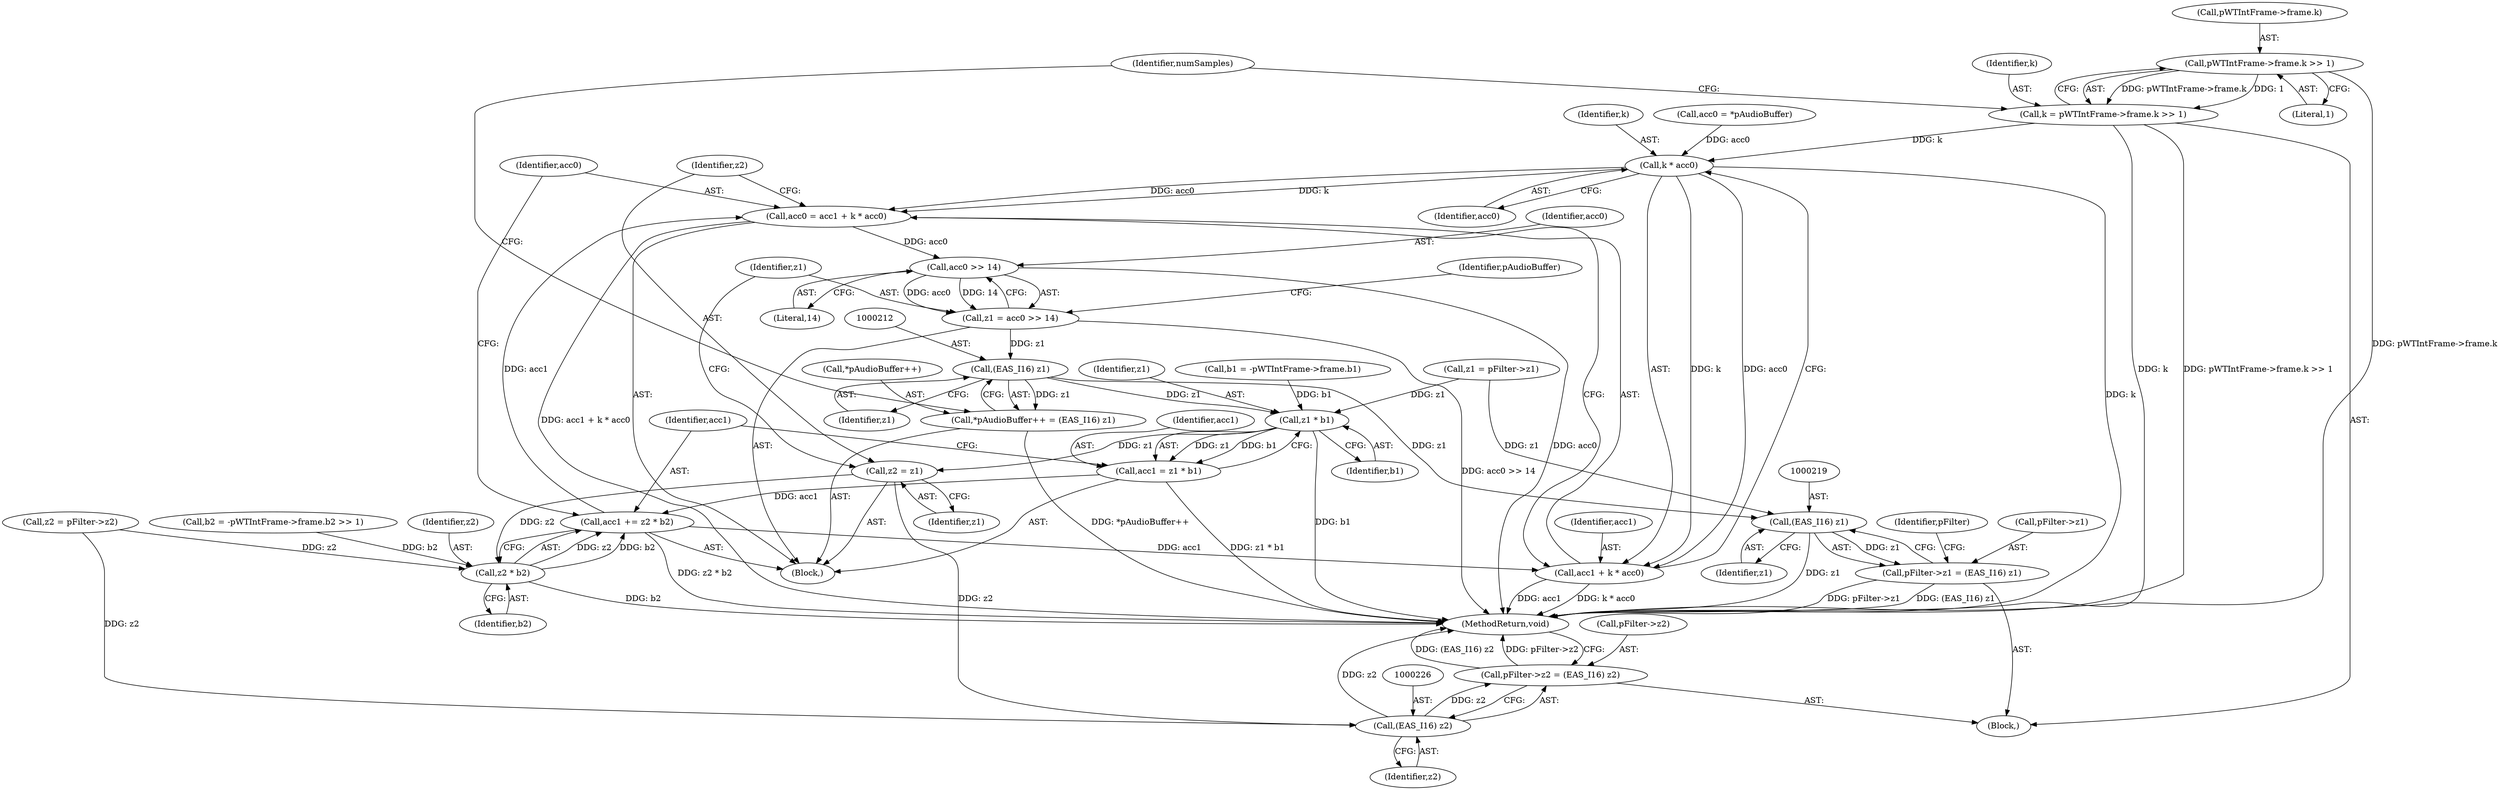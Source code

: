 digraph "0_Android_3ac044334c3ff6a61cb4238ff3ddaf17c7efcf49_3@pointer" {
"1000167" [label="(Call,pWTIntFrame->frame.k >> 1)"];
"1000165" [label="(Call,k = pWTIntFrame->frame.k >> 1)"];
"1000196" [label="(Call,k * acc0)"];
"1000192" [label="(Call,acc0 = acc1 + k * acc0)"];
"1000204" [label="(Call,acc0 >> 14)"];
"1000202" [label="(Call,z1 = acc0 >> 14)"];
"1000211" [label="(Call,(EAS_I16) z1)"];
"1000184" [label="(Call,z1 * b1)"];
"1000182" [label="(Call,acc1 = z1 * b1)"];
"1000187" [label="(Call,acc1 += z2 * b2)"];
"1000194" [label="(Call,acc1 + k * acc0)"];
"1000199" [label="(Call,z2 = z1)"];
"1000189" [label="(Call,z2 * b2)"];
"1000225" [label="(Call,(EAS_I16) z2)"];
"1000221" [label="(Call,pFilter->z2 = (EAS_I16) z2)"];
"1000207" [label="(Call,*pAudioBuffer++ = (EAS_I16) z1)"];
"1000218" [label="(Call,(EAS_I16) z1)"];
"1000214" [label="(Call,pFilter->z1 = (EAS_I16) z1)"];
"1000195" [label="(Identifier,acc1)"];
"1000228" [label="(MethodReturn,void)"];
"1000142" [label="(Call,z2 = pFilter->z2)"];
"1000200" [label="(Identifier,z2)"];
"1000183" [label="(Identifier,acc1)"];
"1000168" [label="(Call,pWTIntFrame->frame.k)"];
"1000227" [label="(Identifier,z2)"];
"1000173" [label="(Literal,1)"];
"1000186" [label="(Identifier,b1)"];
"1000155" [label="(Call,b2 = -pWTIntFrame->frame.b2 >> 1)"];
"1000203" [label="(Identifier,z1)"];
"1000176" [label="(Identifier,numSamples)"];
"1000177" [label="(Block,)"];
"1000223" [label="(Identifier,pFilter)"];
"1000206" [label="(Literal,14)"];
"1000192" [label="(Call,acc0 = acc1 + k * acc0)"];
"1000147" [label="(Call,b1 = -pWTIntFrame->frame.b1)"];
"1000190" [label="(Identifier,z2)"];
"1000165" [label="(Call,k = pWTIntFrame->frame.k >> 1)"];
"1000185" [label="(Identifier,z1)"];
"1000222" [label="(Call,pFilter->z2)"];
"1000198" [label="(Identifier,acc0)"];
"1000202" [label="(Call,z1 = acc0 >> 14)"];
"1000221" [label="(Call,pFilter->z2 = (EAS_I16) z2)"];
"1000197" [label="(Identifier,k)"];
"1000211" [label="(Call,(EAS_I16) z1)"];
"1000184" [label="(Call,z1 * b1)"];
"1000220" [label="(Identifier,z1)"];
"1000193" [label="(Identifier,acc0)"];
"1000187" [label="(Call,acc1 += z2 * b2)"];
"1000189" [label="(Call,z2 * b2)"];
"1000207" [label="(Call,*pAudioBuffer++ = (EAS_I16) z1)"];
"1000196" [label="(Call,k * acc0)"];
"1000199" [label="(Call,z2 = z1)"];
"1000225" [label="(Call,(EAS_I16) z2)"];
"1000178" [label="(Call,acc0 = *pAudioBuffer)"];
"1000201" [label="(Identifier,z1)"];
"1000214" [label="(Call,pFilter->z1 = (EAS_I16) z1)"];
"1000167" [label="(Call,pWTIntFrame->frame.k >> 1)"];
"1000137" [label="(Call,z1 = pFilter->z1)"];
"1000204" [label="(Call,acc0 >> 14)"];
"1000191" [label="(Identifier,b2)"];
"1000188" [label="(Identifier,acc1)"];
"1000166" [label="(Identifier,k)"];
"1000208" [label="(Call,*pAudioBuffer++)"];
"1000218" [label="(Call,(EAS_I16) z1)"];
"1000213" [label="(Identifier,z1)"];
"1000194" [label="(Call,acc1 + k * acc0)"];
"1000109" [label="(Block,)"];
"1000205" [label="(Identifier,acc0)"];
"1000182" [label="(Call,acc1 = z1 * b1)"];
"1000210" [label="(Identifier,pAudioBuffer)"];
"1000215" [label="(Call,pFilter->z1)"];
"1000167" -> "1000165"  [label="AST: "];
"1000167" -> "1000173"  [label="CFG: "];
"1000168" -> "1000167"  [label="AST: "];
"1000173" -> "1000167"  [label="AST: "];
"1000165" -> "1000167"  [label="CFG: "];
"1000167" -> "1000228"  [label="DDG: pWTIntFrame->frame.k"];
"1000167" -> "1000165"  [label="DDG: pWTIntFrame->frame.k"];
"1000167" -> "1000165"  [label="DDG: 1"];
"1000165" -> "1000109"  [label="AST: "];
"1000166" -> "1000165"  [label="AST: "];
"1000176" -> "1000165"  [label="CFG: "];
"1000165" -> "1000228"  [label="DDG: k"];
"1000165" -> "1000228"  [label="DDG: pWTIntFrame->frame.k >> 1"];
"1000165" -> "1000196"  [label="DDG: k"];
"1000196" -> "1000194"  [label="AST: "];
"1000196" -> "1000198"  [label="CFG: "];
"1000197" -> "1000196"  [label="AST: "];
"1000198" -> "1000196"  [label="AST: "];
"1000194" -> "1000196"  [label="CFG: "];
"1000196" -> "1000228"  [label="DDG: k"];
"1000196" -> "1000192"  [label="DDG: k"];
"1000196" -> "1000192"  [label="DDG: acc0"];
"1000196" -> "1000194"  [label="DDG: k"];
"1000196" -> "1000194"  [label="DDG: acc0"];
"1000178" -> "1000196"  [label="DDG: acc0"];
"1000192" -> "1000177"  [label="AST: "];
"1000192" -> "1000194"  [label="CFG: "];
"1000193" -> "1000192"  [label="AST: "];
"1000194" -> "1000192"  [label="AST: "];
"1000200" -> "1000192"  [label="CFG: "];
"1000192" -> "1000228"  [label="DDG: acc1 + k * acc0"];
"1000187" -> "1000192"  [label="DDG: acc1"];
"1000192" -> "1000204"  [label="DDG: acc0"];
"1000204" -> "1000202"  [label="AST: "];
"1000204" -> "1000206"  [label="CFG: "];
"1000205" -> "1000204"  [label="AST: "];
"1000206" -> "1000204"  [label="AST: "];
"1000202" -> "1000204"  [label="CFG: "];
"1000204" -> "1000228"  [label="DDG: acc0"];
"1000204" -> "1000202"  [label="DDG: acc0"];
"1000204" -> "1000202"  [label="DDG: 14"];
"1000202" -> "1000177"  [label="AST: "];
"1000203" -> "1000202"  [label="AST: "];
"1000210" -> "1000202"  [label="CFG: "];
"1000202" -> "1000228"  [label="DDG: acc0 >> 14"];
"1000202" -> "1000211"  [label="DDG: z1"];
"1000211" -> "1000207"  [label="AST: "];
"1000211" -> "1000213"  [label="CFG: "];
"1000212" -> "1000211"  [label="AST: "];
"1000213" -> "1000211"  [label="AST: "];
"1000207" -> "1000211"  [label="CFG: "];
"1000211" -> "1000184"  [label="DDG: z1"];
"1000211" -> "1000207"  [label="DDG: z1"];
"1000211" -> "1000218"  [label="DDG: z1"];
"1000184" -> "1000182"  [label="AST: "];
"1000184" -> "1000186"  [label="CFG: "];
"1000185" -> "1000184"  [label="AST: "];
"1000186" -> "1000184"  [label="AST: "];
"1000182" -> "1000184"  [label="CFG: "];
"1000184" -> "1000228"  [label="DDG: b1"];
"1000184" -> "1000182"  [label="DDG: z1"];
"1000184" -> "1000182"  [label="DDG: b1"];
"1000137" -> "1000184"  [label="DDG: z1"];
"1000147" -> "1000184"  [label="DDG: b1"];
"1000184" -> "1000199"  [label="DDG: z1"];
"1000182" -> "1000177"  [label="AST: "];
"1000183" -> "1000182"  [label="AST: "];
"1000188" -> "1000182"  [label="CFG: "];
"1000182" -> "1000228"  [label="DDG: z1 * b1"];
"1000182" -> "1000187"  [label="DDG: acc1"];
"1000187" -> "1000177"  [label="AST: "];
"1000187" -> "1000189"  [label="CFG: "];
"1000188" -> "1000187"  [label="AST: "];
"1000189" -> "1000187"  [label="AST: "];
"1000193" -> "1000187"  [label="CFG: "];
"1000187" -> "1000228"  [label="DDG: z2 * b2"];
"1000189" -> "1000187"  [label="DDG: z2"];
"1000189" -> "1000187"  [label="DDG: b2"];
"1000187" -> "1000194"  [label="DDG: acc1"];
"1000195" -> "1000194"  [label="AST: "];
"1000194" -> "1000228"  [label="DDG: k * acc0"];
"1000194" -> "1000228"  [label="DDG: acc1"];
"1000199" -> "1000177"  [label="AST: "];
"1000199" -> "1000201"  [label="CFG: "];
"1000200" -> "1000199"  [label="AST: "];
"1000201" -> "1000199"  [label="AST: "];
"1000203" -> "1000199"  [label="CFG: "];
"1000199" -> "1000189"  [label="DDG: z2"];
"1000199" -> "1000225"  [label="DDG: z2"];
"1000189" -> "1000191"  [label="CFG: "];
"1000190" -> "1000189"  [label="AST: "];
"1000191" -> "1000189"  [label="AST: "];
"1000189" -> "1000228"  [label="DDG: b2"];
"1000142" -> "1000189"  [label="DDG: z2"];
"1000155" -> "1000189"  [label="DDG: b2"];
"1000225" -> "1000221"  [label="AST: "];
"1000225" -> "1000227"  [label="CFG: "];
"1000226" -> "1000225"  [label="AST: "];
"1000227" -> "1000225"  [label="AST: "];
"1000221" -> "1000225"  [label="CFG: "];
"1000225" -> "1000228"  [label="DDG: z2"];
"1000225" -> "1000221"  [label="DDG: z2"];
"1000142" -> "1000225"  [label="DDG: z2"];
"1000221" -> "1000109"  [label="AST: "];
"1000222" -> "1000221"  [label="AST: "];
"1000228" -> "1000221"  [label="CFG: "];
"1000221" -> "1000228"  [label="DDG: (EAS_I16) z2"];
"1000221" -> "1000228"  [label="DDG: pFilter->z2"];
"1000207" -> "1000177"  [label="AST: "];
"1000208" -> "1000207"  [label="AST: "];
"1000176" -> "1000207"  [label="CFG: "];
"1000207" -> "1000228"  [label="DDG: *pAudioBuffer++"];
"1000218" -> "1000214"  [label="AST: "];
"1000218" -> "1000220"  [label="CFG: "];
"1000219" -> "1000218"  [label="AST: "];
"1000220" -> "1000218"  [label="AST: "];
"1000214" -> "1000218"  [label="CFG: "];
"1000218" -> "1000228"  [label="DDG: z1"];
"1000218" -> "1000214"  [label="DDG: z1"];
"1000137" -> "1000218"  [label="DDG: z1"];
"1000214" -> "1000109"  [label="AST: "];
"1000215" -> "1000214"  [label="AST: "];
"1000223" -> "1000214"  [label="CFG: "];
"1000214" -> "1000228"  [label="DDG: (EAS_I16) z1"];
"1000214" -> "1000228"  [label="DDG: pFilter->z1"];
}
